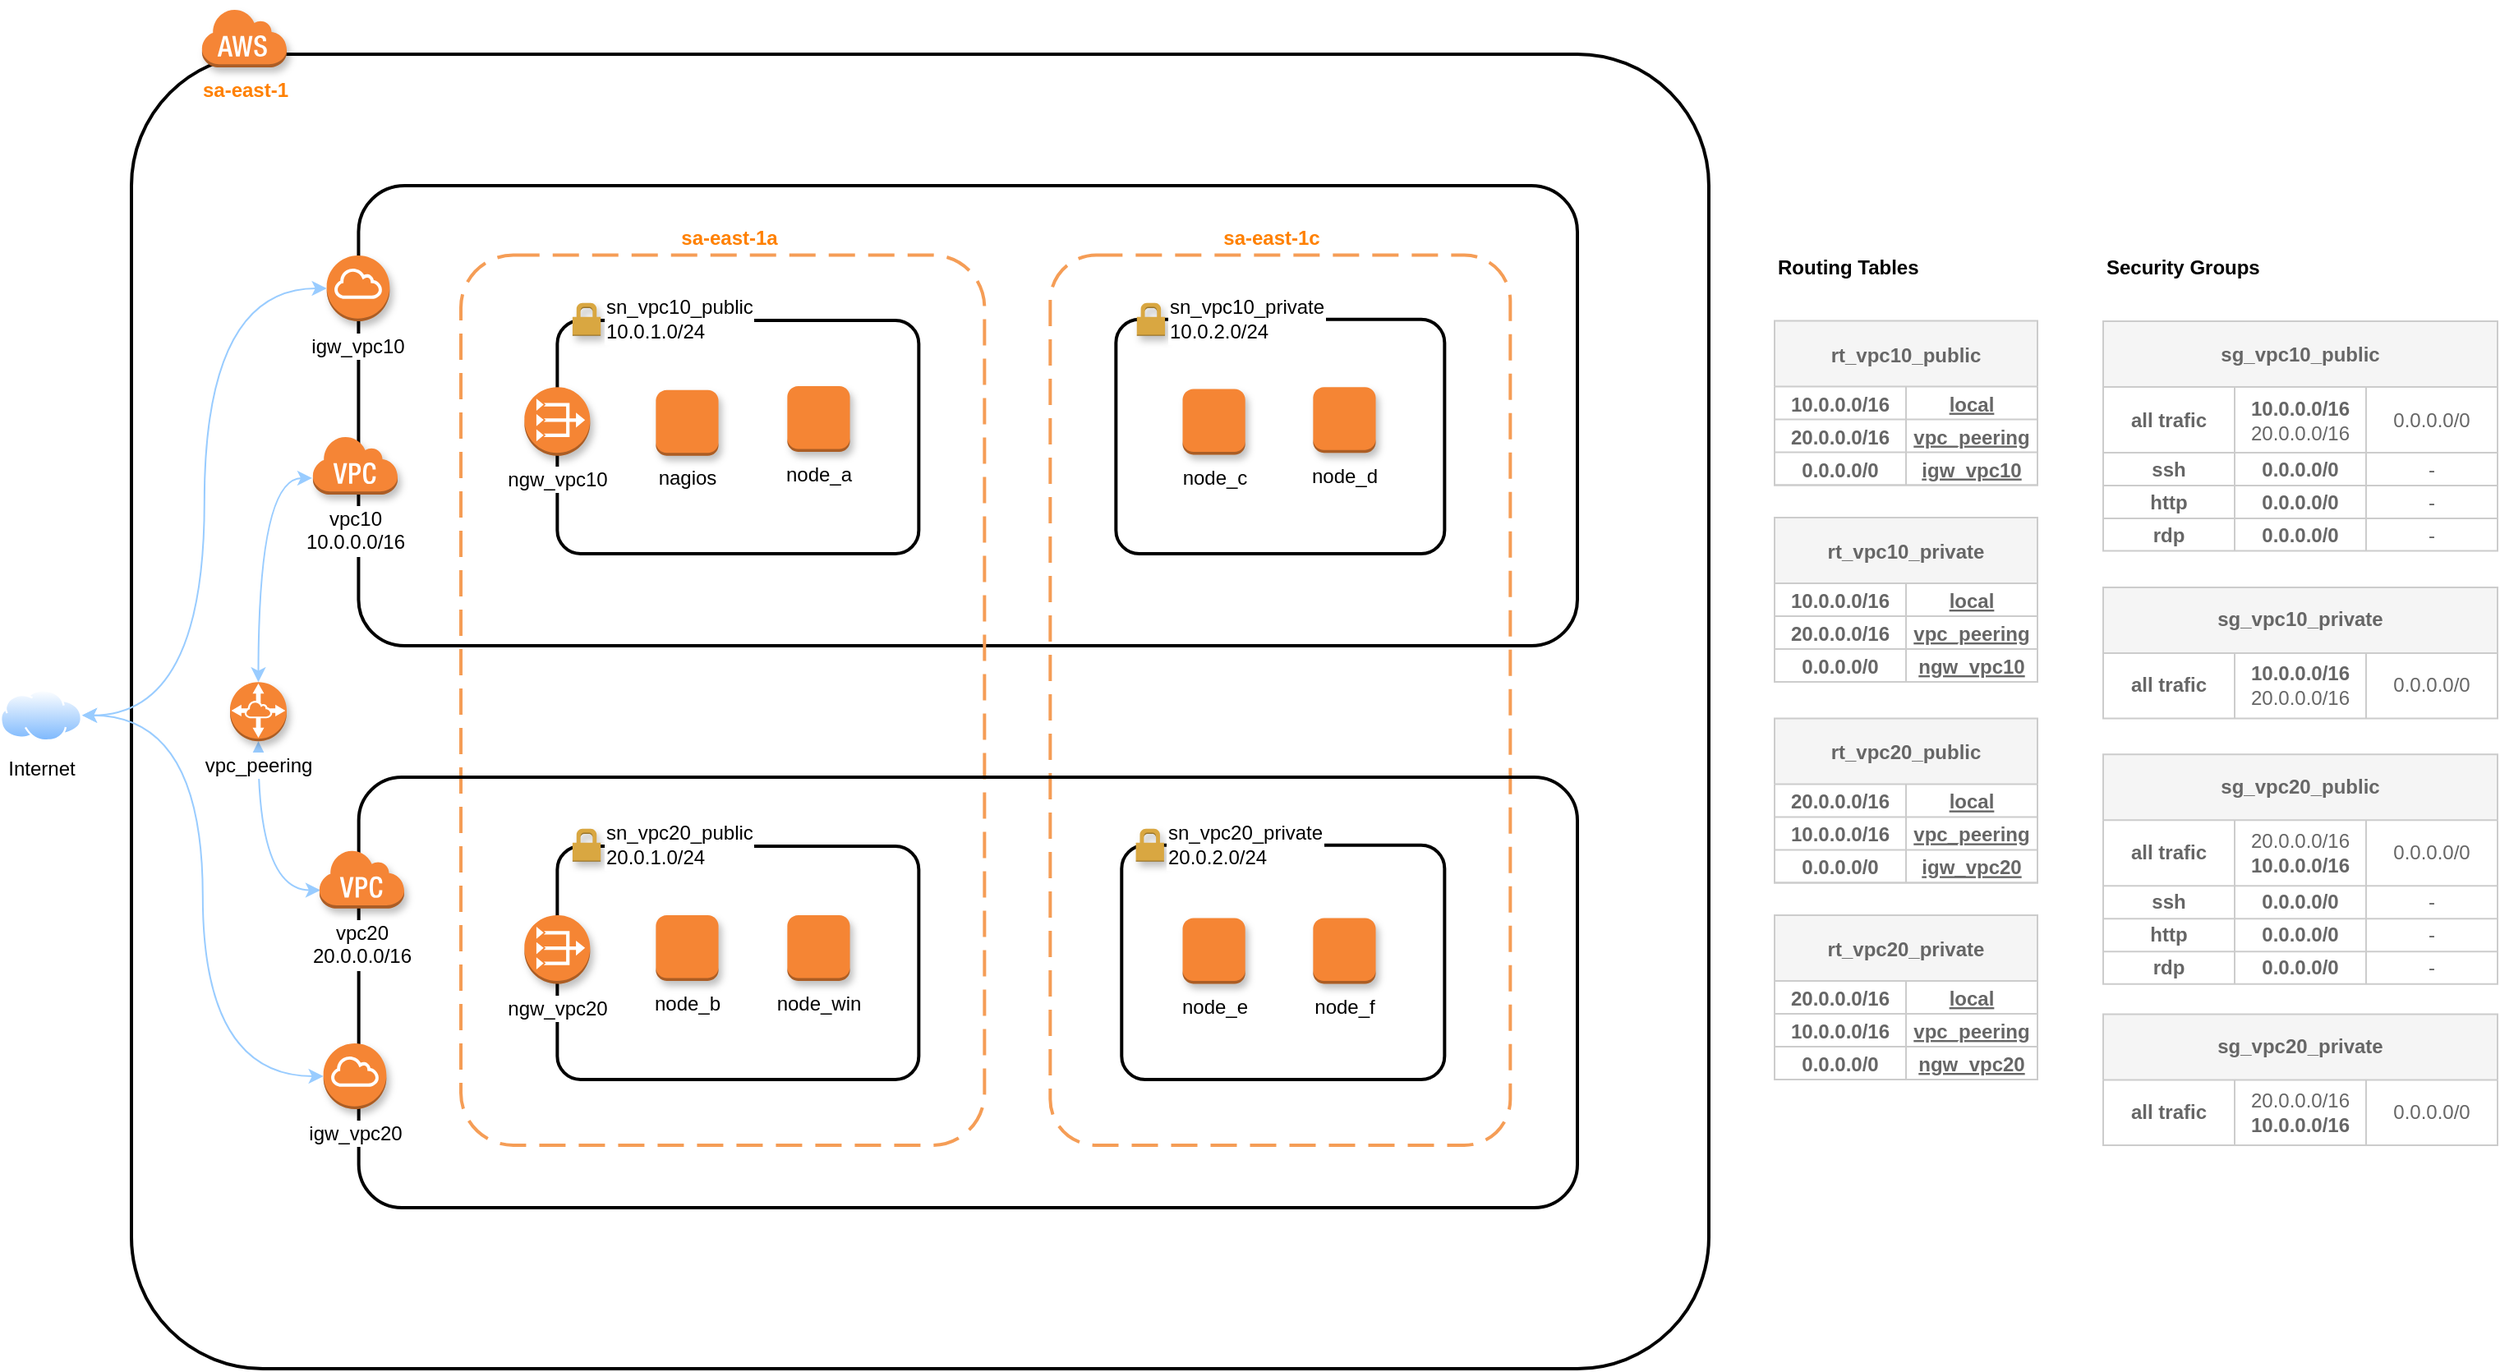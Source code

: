 <mxfile version="13.7.5" type="github"><diagram id="ek9SvoUbZJLgTX0v-QCz" name="Page-1"><mxGraphModel dx="2169" dy="914" grid="1" gridSize="10" guides="1" tooltips="1" connect="1" arrows="1" fold="1" page="1" pageScale="1" pageWidth="827" pageHeight="1169" math="0" shadow="0"><root><mxCell id="0"/><mxCell id="1" parent="0"/><mxCell id="N_aPm0FDeAfyOkNH4oF6-1" value="" style="rounded=1;arcSize=10;dashed=0;fillColor=none;gradientColor=none;strokeWidth=2;" parent="1" vertex="1"><mxGeometry x="-680" y="78" width="960" height="800" as="geometry"/></mxCell><mxCell id="N_aPm0FDeAfyOkNH4oF6-2" value="" style="rounded=1;arcSize=10;dashed=0;fillColor=none;gradientColor=none;strokeWidth=2;" parent="1" vertex="1"><mxGeometry x="-541.79" y="158" width="741.79" height="280" as="geometry"/></mxCell><mxCell id="N_aPm0FDeAfyOkNH4oF6-3" value="" style="rounded=1;arcSize=10;dashed=1;strokeColor=#F59D56;fillColor=none;gradientColor=none;dashPattern=8 4;strokeWidth=2;" parent="1" vertex="1"><mxGeometry x="-479.5" y="200.25" width="318.67" height="541.75" as="geometry"/></mxCell><mxCell id="N_aPm0FDeAfyOkNH4oF6-4" value="" style="rounded=1;arcSize=10;dashed=0;fillColor=none;gradientColor=none;strokeWidth=2;" parent="1" vertex="1"><mxGeometry x="-420.83" y="240" width="220" height="142" as="geometry"/></mxCell><mxCell id="N_aPm0FDeAfyOkNH4oF6-5" value="" style="rounded=1;arcSize=10;dashed=1;strokeColor=#F59D56;fillColor=none;gradientColor=none;dashPattern=8 4;strokeWidth=2;" parent="1" vertex="1"><mxGeometry x="-120.83" y="200.25" width="280" height="541.75" as="geometry"/></mxCell><mxCell id="N_aPm0FDeAfyOkNH4oF6-6" value="&lt;span&gt;vpc10&lt;/span&gt;&lt;span&gt;&lt;br&gt;10.0.0.0/16&lt;/span&gt;" style="dashed=0;html=1;shape=mxgraph.aws3.virtual_private_cloud;fillColor=#F58536;gradientColor=none;dashed=0;labelPosition=center;verticalLabelPosition=bottom;align=center;verticalAlign=top;labelBackgroundColor=#ffffff;labelBorderColor=#FFFFFF;shadow=1;" parent="1" vertex="1"><mxGeometry x="-570" y="310" width="52" height="36" as="geometry"/></mxCell><mxCell id="N_aPm0FDeAfyOkNH4oF6-7" value="&lt;font color=&quot;#ff8000&quot;&gt;&lt;b&gt;sa-east-1&lt;/b&gt;&lt;/font&gt;" style="dashed=0;html=1;shape=mxgraph.aws3.cloud;fillColor=#F58536;gradientColor=none;dashed=0;shadow=1;labelPosition=center;verticalLabelPosition=bottom;align=center;verticalAlign=top;" parent="1" vertex="1"><mxGeometry x="-637.5" y="50" width="52" height="36" as="geometry"/></mxCell><mxCell id="N_aPm0FDeAfyOkNH4oF6-8" value="&lt;span style=&quot;text-align: left&quot;&gt;sn_vpc10_public&lt;br&gt;10.0.1.0/24&lt;/span&gt;" style="dashed=0;html=1;shape=mxgraph.aws3.permissions;fillColor=#D9A741;gradientColor=none;dashed=0;shadow=1;labelPosition=right;verticalLabelPosition=middle;align=left;verticalAlign=middle;labelBackgroundColor=#ffffff;labelBorderColor=#FFFFFF;" parent="1" vertex="1"><mxGeometry x="-411.56" y="229.38" width="17.14" height="20" as="geometry"/></mxCell><mxCell id="N_aPm0FDeAfyOkNH4oF6-9" value="" style="rounded=1;arcSize=10;dashed=0;fillColor=none;gradientColor=none;strokeWidth=2;" parent="1" vertex="1"><mxGeometry x="-80.83" y="239.38" width="200" height="142.62" as="geometry"/></mxCell><mxCell id="N_aPm0FDeAfyOkNH4oF6-11" value="sa-east-1a" style="text;html=1;strokeColor=none;fillColor=none;align=center;verticalAlign=middle;whiteSpace=wrap;rounded=0;fontStyle=1;fontColor=#FF8000;" parent="1" vertex="1"><mxGeometry x="-470.83" y="180.25" width="310" height="20" as="geometry"/></mxCell><mxCell id="N_aPm0FDeAfyOkNH4oF6-12" value="sa-east-1c" style="text;html=1;strokeColor=none;fillColor=none;align=center;verticalAlign=middle;whiteSpace=wrap;rounded=0;fontStyle=1;fontColor=#FF8000;" parent="1" vertex="1"><mxGeometry x="-120.83" y="180.25" width="270" height="20" as="geometry"/></mxCell><mxCell id="N_aPm0FDeAfyOkNH4oF6-17" value="&lt;span&gt;igw_vpc10&lt;/span&gt;" style="outlineConnect=0;dashed=0;verticalLabelPosition=bottom;verticalAlign=top;align=center;html=1;shape=mxgraph.aws3.internet_gateway;fillColor=#F58534;gradientColor=none;fontColor=#000000;fontSize=12;labelBackgroundColor=#ffffff;whiteSpace=wrap;labelBorderColor=#FFFFFF;shadow=1;" parent="1" vertex="1"><mxGeometry x="-561.16" y="200.5" width="38.33" height="40" as="geometry"/></mxCell><mxCell id="N_aPm0FDeAfyOkNH4oF6-19" value="" style="rounded=1;arcSize=10;dashed=0;fillColor=none;gradientColor=none;strokeWidth=2;" parent="1" vertex="1"><mxGeometry x="-541.67" y="518" width="741.67" height="262" as="geometry"/></mxCell><mxCell id="N_aPm0FDeAfyOkNH4oF6-20" value="" style="rounded=1;arcSize=10;dashed=0;fillColor=none;gradientColor=none;strokeWidth=2;" parent="1" vertex="1"><mxGeometry x="-420.83" y="560" width="220" height="142" as="geometry"/></mxCell><mxCell id="N_aPm0FDeAfyOkNH4oF6-124" style="edgeStyle=orthogonalEdgeStyle;rounded=0;orthogonalLoop=1;jettySize=auto;html=1;exitX=0.019;exitY=0.692;exitDx=0;exitDy=0;exitPerimeter=0;entryX=0.5;entryY=1;entryDx=0;entryDy=0;entryPerimeter=0;fillColor=#0050ef;startArrow=classic;startFill=1;endArrow=classic;endFill=1;curved=1;strokeColor=#99CCFF;" parent="1" source="N_aPm0FDeAfyOkNH4oF6-21" target="N_aPm0FDeAfyOkNH4oF6-116" edge="1"><mxGeometry relative="1" as="geometry"><mxPoint x="-577.25" y="495.87" as="targetPoint"/></mxGeometry></mxCell><mxCell id="N_aPm0FDeAfyOkNH4oF6-21" value="&lt;span&gt;vpc20&lt;/span&gt;&lt;span&gt;&lt;br&gt;20.0.0.0/16&lt;/span&gt;" style="dashed=0;html=1;shape=mxgraph.aws3.virtual_private_cloud;fillColor=#F58536;gradientColor=none;dashed=0;labelPosition=center;verticalLabelPosition=bottom;align=center;verticalAlign=top;labelBackgroundColor=#ffffff;labelBorderColor=#FFFFFF;shadow=1;" parent="1" vertex="1"><mxGeometry x="-566" y="561.87" width="52" height="36" as="geometry"/></mxCell><mxCell id="N_aPm0FDeAfyOkNH4oF6-23" value="" style="rounded=1;arcSize=10;dashed=0;fillColor=none;gradientColor=none;strokeWidth=2;" parent="1" vertex="1"><mxGeometry x="-77.36" y="559.38" width="196.53" height="142.62" as="geometry"/></mxCell><mxCell id="N_aPm0FDeAfyOkNH4oF6-28" value="Internet" style="aspect=fixed;perimeter=ellipsePerimeter;html=1;align=center;shadow=0;dashed=0;spacingTop=3;image;image=img/lib/active_directory/internet_cloud.svg;fontSize=12;fontColor=#000000;" parent="1" vertex="1"><mxGeometry x="-760" y="464.63" width="50" height="31.5" as="geometry"/></mxCell><mxCell id="N_aPm0FDeAfyOkNH4oF6-35" value="nagios" style="outlineConnect=0;dashed=0;verticalLabelPosition=bottom;verticalAlign=top;align=center;html=1;shape=mxgraph.aws3.instance;fillColor=#F58534;shadow=1;sketch=0;" parent="1" vertex="1"><mxGeometry x="-360.83" y="282.37" width="38.1" height="40" as="geometry"/></mxCell><mxCell id="N_aPm0FDeAfyOkNH4oF6-38" value="node_c" style="outlineConnect=0;dashed=0;verticalLabelPosition=bottom;verticalAlign=top;align=center;html=1;shape=mxgraph.aws3.instance;fillColor=#F58534;shadow=1;sketch=0;" parent="1" vertex="1"><mxGeometry x="-40.25" y="281.76" width="38.1" height="40" as="geometry"/></mxCell><mxCell id="N_aPm0FDeAfyOkNH4oF6-44" value="node_e" style="outlineConnect=0;dashed=0;verticalLabelPosition=bottom;verticalAlign=top;align=center;html=1;shape=mxgraph.aws3.instance;fillColor=#F58534;shadow=1;sketch=0;" parent="1" vertex="1"><mxGeometry x="-40.25" y="603.74" width="38.1" height="40" as="geometry"/></mxCell><mxCell id="N_aPm0FDeAfyOkNH4oF6-47" value="node_a" style="outlineConnect=0;dashed=0;verticalLabelPosition=bottom;verticalAlign=top;align=center;html=1;shape=mxgraph.aws3.instance;fillColor=#F58534;shadow=1;sketch=0;" parent="1" vertex="1"><mxGeometry x="-280.83" y="280" width="38.1" height="40" as="geometry"/></mxCell><mxCell id="N_aPm0FDeAfyOkNH4oF6-50" value="node_d" style="outlineConnect=0;dashed=0;verticalLabelPosition=bottom;verticalAlign=top;align=center;html=1;shape=mxgraph.aws3.instance;fillColor=#F58534;shadow=1;sketch=0;" parent="1" vertex="1"><mxGeometry x="39.17" y="280.61" width="38.1" height="40" as="geometry"/></mxCell><mxCell id="N_aPm0FDeAfyOkNH4oF6-51" value="node_b" style="outlineConnect=0;dashed=0;verticalLabelPosition=bottom;verticalAlign=top;align=center;html=1;shape=mxgraph.aws3.instance;fillColor=#F58534;shadow=1;sketch=0;" parent="1" vertex="1"><mxGeometry x="-360.83" y="601.98" width="38.1" height="40" as="geometry"/></mxCell><mxCell id="N_aPm0FDeAfyOkNH4oF6-52" value="node_f" style="outlineConnect=0;dashed=0;verticalLabelPosition=bottom;verticalAlign=top;align=center;html=1;shape=mxgraph.aws3.instance;fillColor=#F58534;shadow=1;sketch=0;" parent="1" vertex="1"><mxGeometry x="39.17" y="603.74" width="38.1" height="40" as="geometry"/></mxCell><mxCell id="N_aPm0FDeAfyOkNH4oF6-116" value="vpc_peering" style="outlineConnect=0;dashed=0;verticalLabelPosition=bottom;verticalAlign=top;align=center;html=1;shape=mxgraph.aws3.vpc_peering;fillColor=#F58534;gradientColor=none;labelBackgroundColor=#ffffff;labelBorderColor=#FFFFFF;shadow=1;" parent="1" vertex="1"><mxGeometry x="-620" y="460.13" width="34.5" height="36" as="geometry"/></mxCell><mxCell id="N_aPm0FDeAfyOkNH4oF6-125" style="edgeStyle=orthogonalEdgeStyle;rounded=0;orthogonalLoop=1;jettySize=auto;html=1;exitX=0;exitY=0.722;exitDx=0;exitDy=0;exitPerimeter=0;entryX=0.5;entryY=0;entryDx=0;entryDy=0;entryPerimeter=0;fillColor=#0050ef;startArrow=classic;startFill=1;endArrow=classic;endFill=1;elbow=vertical;curved=1;strokeColor=#99CCFF;" parent="1" source="N_aPm0FDeAfyOkNH4oF6-6" target="N_aPm0FDeAfyOkNH4oF6-116" edge="1"><mxGeometry relative="1" as="geometry"><mxPoint x="-514.93" y="521.87" as="sourcePoint"/><mxPoint x="-577.25" y="459.87" as="targetPoint"/></mxGeometry></mxCell><mxCell id="N_aPm0FDeAfyOkNH4oF6-157" value="&lt;span style=&quot;text-align: left&quot;&gt;sn_vpc10_private&lt;br&gt;10.0.2.0/24&lt;/span&gt;" style="dashed=0;html=1;shape=mxgraph.aws3.permissions;fillColor=#D9A741;gradientColor=none;dashed=0;shadow=1;align=left;labelBackgroundColor=#ffffff;labelBorderColor=#FFFFFF;labelPosition=right;verticalLabelPosition=middle;verticalAlign=middle;" parent="1" vertex="1"><mxGeometry x="-68.12" y="229.38" width="17.14" height="20" as="geometry"/></mxCell><mxCell id="N_aPm0FDeAfyOkNH4oF6-159" value="&lt;span style=&quot;text-align: left&quot;&gt;sn_vpc20_public&lt;br&gt;20.0.1.0/24&lt;/span&gt;" style="dashed=0;html=1;shape=mxgraph.aws3.permissions;fillColor=#D9A741;gradientColor=none;dashed=0;shadow=1;labelPosition=right;verticalLabelPosition=middle;align=left;verticalAlign=middle;labelBackgroundColor=#ffffff;labelBorderColor=#FFFFFF;" parent="1" vertex="1"><mxGeometry x="-411.56" y="549.38" width="17.14" height="20" as="geometry"/></mxCell><mxCell id="N_aPm0FDeAfyOkNH4oF6-161" value="&lt;span style=&quot;text-align: left&quot;&gt;sn_vpc20_private&lt;/span&gt;&lt;br style=&quot;text-align: left&quot;&gt;&lt;span style=&quot;text-align: left&quot;&gt;20.0.2.0/24&lt;/span&gt;" style="dashed=0;html=1;shape=mxgraph.aws3.permissions;fillColor=#D9A741;gradientColor=none;dashed=0;shadow=1;labelPosition=right;verticalLabelPosition=middle;align=left;verticalAlign=middle;labelBackgroundColor=#ffffff;labelBorderColor=#FFFFFF;" parent="1" vertex="1"><mxGeometry x="-68.7" y="549.38" width="17.14" height="20" as="geometry"/></mxCell><mxCell id="N_aPm0FDeAfyOkNH4oF6-164" style="edgeStyle=orthogonalEdgeStyle;rounded=0;orthogonalLoop=1;jettySize=auto;html=1;exitX=1;exitY=0.5;exitDx=0;exitDy=0;entryX=0;entryY=0.5;entryDx=0;entryDy=0;entryPerimeter=0;fillColor=#0050ef;startArrow=classic;startFill=1;endArrow=classic;endFill=1;elbow=vertical;curved=1;strokeColor=#99CCFF;" parent="1" source="N_aPm0FDeAfyOkNH4oF6-28" target="N_aPm0FDeAfyOkNH4oF6-17" edge="1"><mxGeometry relative="1" as="geometry"><mxPoint x="-600" y="283.992" as="sourcePoint"/><mxPoint x="-632.75" y="470.13" as="targetPoint"/></mxGeometry></mxCell><mxCell id="N_aPm0FDeAfyOkNH4oF6-165" value="Routing Tables" style="text;html=1;strokeColor=none;fillColor=none;align=left;verticalAlign=middle;whiteSpace=wrap;rounded=1;fontStyle=1;shadow=1;sketch=0;glass=0;" parent="1" vertex="1"><mxGeometry x="320" y="198.25" width="174" height="20" as="geometry"/></mxCell><mxCell id="N_aPm0FDeAfyOkNH4oF6-197" value="Security Groups" style="text;html=1;strokeColor=none;fillColor=none;align=left;verticalAlign=middle;whiteSpace=wrap;rounded=1;fontStyle=1;shadow=1;sketch=0;glass=0;" parent="1" vertex="1"><mxGeometry x="520" y="198.25" width="174" height="20" as="geometry"/></mxCell><mxCell id="N_aPm0FDeAfyOkNH4oF6-269" value="&lt;span&gt;igw_vpc20&lt;/span&gt;" style="outlineConnect=0;dashed=0;verticalLabelPosition=bottom;verticalAlign=top;align=center;html=1;shape=mxgraph.aws3.internet_gateway;fillColor=#F58534;gradientColor=none;fontColor=#000000;fontSize=12;labelBackgroundColor=#ffffff;labelBorderColor=#FFFFFF;shadow=1;" parent="1" vertex="1"><mxGeometry x="-563.16" y="680" width="38.33" height="40" as="geometry"/></mxCell><mxCell id="N_aPm0FDeAfyOkNH4oF6-271" style="edgeStyle=orthogonalEdgeStyle;rounded=0;orthogonalLoop=1;jettySize=auto;html=1;exitX=1;exitY=0.5;exitDx=0;exitDy=0;entryX=0;entryY=0.5;entryDx=0;entryDy=0;entryPerimeter=0;fillColor=#0050ef;startArrow=classic;startFill=1;endArrow=classic;endFill=1;elbow=vertical;curved=1;strokeColor=#99CCFF;" parent="1" source="N_aPm0FDeAfyOkNH4oF6-28" target="N_aPm0FDeAfyOkNH4oF6-269" edge="1"><mxGeometry relative="1" as="geometry"><mxPoint x="-775" y="466.63" as="sourcePoint"/><mxPoint x="-530.495" y="148.24" as="targetPoint"/></mxGeometry></mxCell><mxCell id="N_aPm0FDeAfyOkNH4oF6-289" value="ngw_vpc10" style="outlineConnect=0;dashed=0;verticalLabelPosition=bottom;verticalAlign=top;align=center;html=1;shape=mxgraph.aws3.vpc_nat_gateway;fillColor=#F58534;gradientColor=none;strokeColor=#CCCCCC;labelBackgroundColor=#ffffff;labelBorderColor=#FFFFFF;shadow=1;" parent="1" vertex="1"><mxGeometry x="-440.85" y="280.61" width="40.02" height="41.76" as="geometry"/></mxCell><mxCell id="N_aPm0FDeAfyOkNH4oF6-293" value="ngw_vpc20" style="outlineConnect=0;dashed=0;verticalLabelPosition=bottom;verticalAlign=top;align=center;html=1;shape=mxgraph.aws3.vpc_nat_gateway;fillColor=#F58534;gradientColor=none;strokeColor=#CCCCCC;labelBackgroundColor=#ffffff;labelBorderColor=#FFFFFF;shadow=1;" parent="1" vertex="1"><mxGeometry x="-440.85" y="601.98" width="40.02" height="41.76" as="geometry"/></mxCell><mxCell id="N_aPm0FDeAfyOkNH4oF6-74" value="rt_vpc10_public" style="shape=table;startSize=40;container=1;collapsible=1;childLayout=tableLayout;fixedRows=1;rowLines=0;fontStyle=1;align=center;resizeLast=1;fillColor=#f5f5f5;strokeColor=#CCCCCC;spacingLeft=0;fontColor=#666666;" parent="1" vertex="1"><mxGeometry x="320" y="240.25" width="160" height="100" as="geometry"><mxRectangle x="1010" y="180" width="60" height="30" as="alternateBounds"/></mxGeometry></mxCell><mxCell id="N_aPm0FDeAfyOkNH4oF6-78" value="" style="shape=partialRectangle;collapsible=0;dropTarget=0;pointerEvents=0;fillColor=none;top=0;left=0;bottom=1;right=0;points=[[0,0.5],[1,0.5]];portConstraint=eastwest;strokeColor=#CCCCCC;align=center;spacingLeft=0;fontColor=#666666;" parent="N_aPm0FDeAfyOkNH4oF6-74" vertex="1"><mxGeometry y="40" width="160" height="20" as="geometry"/></mxCell><mxCell id="N_aPm0FDeAfyOkNH4oF6-79" value="10.0.0.0/16" style="shape=partialRectangle;connectable=0;fillColor=none;top=0;left=0;bottom=0;right=0;fontStyle=1;overflow=hidden;strokeColor=#CCCCCC;align=center;spacingLeft=0;fontColor=#666666;" parent="N_aPm0FDeAfyOkNH4oF6-78" vertex="1"><mxGeometry width="80" height="20" as="geometry"/></mxCell><mxCell id="N_aPm0FDeAfyOkNH4oF6-80" value="local" style="shape=partialRectangle;connectable=0;fillColor=none;top=0;left=0;bottom=0;right=0;align=center;spacingLeft=0;fontStyle=5;overflow=hidden;strokeColor=#CCCCCC;fontColor=#666666;" parent="N_aPm0FDeAfyOkNH4oF6-78" vertex="1"><mxGeometry x="80" width="80" height="20" as="geometry"/></mxCell><mxCell id="N_aPm0FDeAfyOkNH4oF6-132" value="" style="shape=partialRectangle;collapsible=0;dropTarget=0;pointerEvents=0;fillColor=none;top=0;left=0;bottom=1;right=0;points=[[0,0.5],[1,0.5]];portConstraint=eastwest;strokeColor=#CCCCCC;align=center;spacingLeft=0;fontColor=#666666;" parent="N_aPm0FDeAfyOkNH4oF6-74" vertex="1"><mxGeometry y="60" width="160" height="20" as="geometry"/></mxCell><mxCell id="N_aPm0FDeAfyOkNH4oF6-133" value="20.0.0.0/16" style="shape=partialRectangle;connectable=0;fillColor=none;top=0;left=0;bottom=0;right=0;fontStyle=1;overflow=hidden;strokeColor=#CCCCCC;align=center;spacingLeft=0;fontColor=#666666;" parent="N_aPm0FDeAfyOkNH4oF6-132" vertex="1"><mxGeometry width="80" height="20" as="geometry"/></mxCell><mxCell id="N_aPm0FDeAfyOkNH4oF6-134" value="vpc_peering" style="shape=partialRectangle;connectable=0;fillColor=none;top=0;left=0;bottom=0;right=0;align=center;spacingLeft=0;fontStyle=5;overflow=hidden;strokeColor=#CCCCCC;fontColor=#666666;" parent="N_aPm0FDeAfyOkNH4oF6-132" vertex="1"><mxGeometry x="80" width="80" height="20" as="geometry"/></mxCell><mxCell id="N_aPm0FDeAfyOkNH4oF6-145" value="" style="shape=partialRectangle;collapsible=0;dropTarget=0;pointerEvents=0;fillColor=none;top=0;left=0;bottom=1;right=0;points=[[0,0.5],[1,0.5]];portConstraint=eastwest;strokeColor=#CCCCCC;align=center;spacingLeft=0;fontColor=#666666;" parent="N_aPm0FDeAfyOkNH4oF6-74" vertex="1"><mxGeometry y="80" width="160" height="20" as="geometry"/></mxCell><mxCell id="N_aPm0FDeAfyOkNH4oF6-146" value="0.0.0.0/0" style="shape=partialRectangle;connectable=0;fillColor=none;top=0;left=0;bottom=0;right=0;fontStyle=1;overflow=hidden;strokeColor=#CCCCCC;align=center;spacingLeft=0;fontColor=#666666;" parent="N_aPm0FDeAfyOkNH4oF6-145" vertex="1"><mxGeometry width="80" height="20" as="geometry"/></mxCell><mxCell id="N_aPm0FDeAfyOkNH4oF6-147" value="igw_vpc10" style="shape=partialRectangle;connectable=0;fillColor=none;top=0;left=0;bottom=0;right=0;align=center;spacingLeft=0;fontStyle=5;overflow=hidden;strokeColor=#CCCCCC;fontColor=#666666;" parent="N_aPm0FDeAfyOkNH4oF6-145" vertex="1"><mxGeometry x="80" width="80" height="20" as="geometry"/></mxCell><mxCell id="N_aPm0FDeAfyOkNH4oF6-228" value="sg_vpc10_public" style="shape=table;html=1;whiteSpace=wrap;startSize=40;container=1;collapsible=0;childLayout=tableLayout;strokeColor=#CCCCCC;fillColor=#f5f5f5;align=center;fontStyle=1;spacingLeft=0;fontColor=#666666;" parent="1" vertex="1"><mxGeometry x="520" y="240.5" width="240" height="139.75" as="geometry"/></mxCell><mxCell id="N_aPm0FDeAfyOkNH4oF6-229" value="" style="shape=partialRectangle;html=1;whiteSpace=wrap;collapsible=0;dropTarget=0;pointerEvents=0;fillColor=none;top=0;left=0;bottom=0;right=0;points=[[0,0.5],[1,0.5]];portConstraint=eastwest;spacingLeft=0;align=center;fontColor=#666666;" parent="N_aPm0FDeAfyOkNH4oF6-228" vertex="1"><mxGeometry y="40" width="240" height="40" as="geometry"/></mxCell><mxCell id="N_aPm0FDeAfyOkNH4oF6-230" value="&lt;span style=&quot;font-weight: 700;&quot;&gt;all trafic&lt;/span&gt;" style="shape=partialRectangle;html=1;whiteSpace=wrap;connectable=0;fillColor=none;top=0;left=0;bottom=0;right=0;overflow=hidden;spacingLeft=0;align=center;fontColor=#666666;" parent="N_aPm0FDeAfyOkNH4oF6-229" vertex="1"><mxGeometry width="80" height="40" as="geometry"/></mxCell><mxCell id="N_aPm0FDeAfyOkNH4oF6-231" value="&lt;span style=&quot;font-weight: 700;&quot;&gt;10.0.0.0/16&lt;br&gt;&lt;/span&gt;20.0.0.0/16&lt;span style=&quot;font-weight: 700;&quot;&gt;&lt;br&gt;&lt;/span&gt;" style="shape=partialRectangle;html=1;whiteSpace=wrap;connectable=0;fillColor=none;top=0;left=0;bottom=0;right=0;overflow=hidden;spacingLeft=0;align=center;fontColor=#666666;" parent="N_aPm0FDeAfyOkNH4oF6-229" vertex="1"><mxGeometry x="80" width="80" height="40" as="geometry"/></mxCell><mxCell id="N_aPm0FDeAfyOkNH4oF6-232" value="0.0.0.0/0" style="shape=partialRectangle;html=1;whiteSpace=wrap;connectable=0;fillColor=none;top=0;left=0;bottom=0;right=0;overflow=hidden;spacingLeft=0;align=center;fontColor=#666666;" parent="N_aPm0FDeAfyOkNH4oF6-229" vertex="1"><mxGeometry x="160" width="80" height="40" as="geometry"/></mxCell><mxCell id="N_aPm0FDeAfyOkNH4oF6-237" value="" style="shape=partialRectangle;html=1;whiteSpace=wrap;collapsible=0;dropTarget=0;pointerEvents=0;fillColor=none;top=0;left=0;bottom=0;right=0;points=[[0,0.5],[1,0.5]];portConstraint=eastwest;spacingLeft=0;align=center;fontColor=#666666;" parent="N_aPm0FDeAfyOkNH4oF6-228" vertex="1"><mxGeometry y="80" width="240" height="20" as="geometry"/></mxCell><mxCell id="N_aPm0FDeAfyOkNH4oF6-238" value="&lt;span style=&quot;font-weight: 700;&quot;&gt;ssh&lt;/span&gt;" style="shape=partialRectangle;html=1;whiteSpace=wrap;connectable=0;fillColor=none;top=0;left=0;bottom=0;right=0;overflow=hidden;spacingLeft=0;align=center;fontColor=#666666;" parent="N_aPm0FDeAfyOkNH4oF6-237" vertex="1"><mxGeometry width="80" height="20" as="geometry"/></mxCell><mxCell id="N_aPm0FDeAfyOkNH4oF6-239" value="&lt;span style=&quot;font-weight: 700;&quot;&gt;0.0.0.0/0&lt;/span&gt;" style="shape=partialRectangle;html=1;whiteSpace=wrap;connectable=0;fillColor=none;top=0;left=0;bottom=0;right=0;overflow=hidden;spacingLeft=0;align=center;fontColor=#666666;" parent="N_aPm0FDeAfyOkNH4oF6-237" vertex="1"><mxGeometry x="80" width="80" height="20" as="geometry"/></mxCell><mxCell id="N_aPm0FDeAfyOkNH4oF6-240" value="-" style="shape=partialRectangle;html=1;whiteSpace=wrap;connectable=0;fillColor=none;top=0;left=0;bottom=0;right=0;overflow=hidden;spacingLeft=0;align=center;fontColor=#666666;" parent="N_aPm0FDeAfyOkNH4oF6-237" vertex="1"><mxGeometry x="160" width="80" height="20" as="geometry"/></mxCell><mxCell id="N_aPm0FDeAfyOkNH4oF6-263" value="" style="shape=partialRectangle;html=1;whiteSpace=wrap;collapsible=0;dropTarget=0;pointerEvents=0;fillColor=none;top=0;left=0;bottom=0;right=0;points=[[0,0.5],[1,0.5]];portConstraint=eastwest;spacingLeft=0;align=center;fontColor=#666666;" parent="N_aPm0FDeAfyOkNH4oF6-228" vertex="1"><mxGeometry y="100" width="240" height="20" as="geometry"/></mxCell><mxCell id="N_aPm0FDeAfyOkNH4oF6-264" value="&lt;span style=&quot;font-weight: 700;&quot;&gt;http&lt;/span&gt;" style="shape=partialRectangle;html=1;whiteSpace=wrap;connectable=0;fillColor=none;top=0;left=0;bottom=0;right=0;overflow=hidden;spacingLeft=0;align=center;fontColor=#666666;" parent="N_aPm0FDeAfyOkNH4oF6-263" vertex="1"><mxGeometry width="80" height="20" as="geometry"/></mxCell><mxCell id="N_aPm0FDeAfyOkNH4oF6-265" value="&lt;span style=&quot;font-weight: 700;&quot;&gt;0.0.0.0/0&lt;/span&gt;" style="shape=partialRectangle;html=1;whiteSpace=wrap;connectable=0;fillColor=none;top=0;left=0;bottom=0;right=0;overflow=hidden;spacingLeft=0;align=center;fontColor=#666666;" parent="N_aPm0FDeAfyOkNH4oF6-263" vertex="1"><mxGeometry x="80" width="80" height="20" as="geometry"/></mxCell><mxCell id="N_aPm0FDeAfyOkNH4oF6-266" value="-" style="shape=partialRectangle;html=1;whiteSpace=wrap;connectable=0;fillColor=none;top=0;left=0;bottom=0;right=0;overflow=hidden;spacingLeft=0;align=center;fontColor=#666666;" parent="N_aPm0FDeAfyOkNH4oF6-263" vertex="1"><mxGeometry x="160" width="80" height="20" as="geometry"/></mxCell><mxCell id="N_aPm0FDeAfyOkNH4oF6-319" value="" style="shape=partialRectangle;html=1;whiteSpace=wrap;collapsible=0;dropTarget=0;pointerEvents=0;fillColor=none;top=0;left=0;bottom=0;right=0;points=[[0,0.5],[1,0.5]];portConstraint=eastwest;spacingLeft=0;align=center;fontColor=#666666;" parent="N_aPm0FDeAfyOkNH4oF6-228" vertex="1"><mxGeometry y="120" width="240" height="20" as="geometry"/></mxCell><mxCell id="N_aPm0FDeAfyOkNH4oF6-320" value="&lt;span style=&quot;font-weight: 700;&quot;&gt;rdp&lt;/span&gt;" style="shape=partialRectangle;html=1;whiteSpace=wrap;connectable=0;fillColor=none;top=0;left=0;bottom=0;right=0;overflow=hidden;spacingLeft=0;align=center;fontColor=#666666;" parent="N_aPm0FDeAfyOkNH4oF6-319" vertex="1"><mxGeometry width="80" height="20" as="geometry"/></mxCell><mxCell id="N_aPm0FDeAfyOkNH4oF6-321" value="&lt;span style=&quot;font-weight: 700;&quot;&gt;0.0.0.0/0&lt;/span&gt;" style="shape=partialRectangle;html=1;whiteSpace=wrap;connectable=0;fillColor=none;top=0;left=0;bottom=0;right=0;overflow=hidden;spacingLeft=0;align=center;fontColor=#666666;" parent="N_aPm0FDeAfyOkNH4oF6-319" vertex="1"><mxGeometry x="80" width="80" height="20" as="geometry"/></mxCell><mxCell id="N_aPm0FDeAfyOkNH4oF6-322" value="-" style="shape=partialRectangle;html=1;whiteSpace=wrap;connectable=0;fillColor=none;top=0;left=0;bottom=0;right=0;overflow=hidden;spacingLeft=0;align=center;fontColor=#666666;" parent="N_aPm0FDeAfyOkNH4oF6-319" vertex="1"><mxGeometry x="160" width="80" height="20" as="geometry"/></mxCell><mxCell id="N_aPm0FDeAfyOkNH4oF6-99" value="rt_vpc10_private" style="shape=table;startSize=40;container=1;collapsible=1;childLayout=tableLayout;fixedRows=1;rowLines=0;fontStyle=1;align=center;resizeLast=1;fillColor=#f5f5f5;strokeColor=#CCCCCC;spacingLeft=0;fontColor=#666666;" parent="1" vertex="1"><mxGeometry x="320" y="360" width="160" height="100" as="geometry"><mxRectangle x="1010" y="180" width="60" height="30" as="alternateBounds"/></mxGeometry></mxCell><mxCell id="N_aPm0FDeAfyOkNH4oF6-100" value="" style="shape=partialRectangle;collapsible=0;dropTarget=0;pointerEvents=0;fillColor=none;top=0;left=0;bottom=1;right=0;points=[[0,0.5],[1,0.5]];portConstraint=eastwest;strokeColor=#CCCCCC;align=center;spacingLeft=0;fontColor=#666666;" parent="N_aPm0FDeAfyOkNH4oF6-99" vertex="1"><mxGeometry y="40" width="160" height="20" as="geometry"/></mxCell><mxCell id="N_aPm0FDeAfyOkNH4oF6-101" value="10.0.0.0/16" style="shape=partialRectangle;connectable=0;fillColor=none;top=0;left=0;bottom=0;right=0;fontStyle=1;overflow=hidden;strokeColor=#CCCCCC;align=center;spacingLeft=0;fontColor=#666666;" parent="N_aPm0FDeAfyOkNH4oF6-100" vertex="1"><mxGeometry width="80" height="20" as="geometry"/></mxCell><mxCell id="N_aPm0FDeAfyOkNH4oF6-102" value="local" style="shape=partialRectangle;connectable=0;fillColor=none;top=0;left=0;bottom=0;right=0;align=center;spacingLeft=0;fontStyle=5;overflow=hidden;strokeColor=#CCCCCC;fontColor=#666666;" parent="N_aPm0FDeAfyOkNH4oF6-100" vertex="1"><mxGeometry x="80" width="80" height="20" as="geometry"/></mxCell><mxCell id="N_aPm0FDeAfyOkNH4oF6-135" value="" style="shape=partialRectangle;collapsible=0;dropTarget=0;pointerEvents=0;fillColor=none;top=0;left=0;bottom=1;right=0;points=[[0,0.5],[1,0.5]];portConstraint=eastwest;strokeColor=#CCCCCC;align=center;spacingLeft=0;fontColor=#666666;" parent="N_aPm0FDeAfyOkNH4oF6-99" vertex="1"><mxGeometry y="60" width="160" height="20" as="geometry"/></mxCell><mxCell id="N_aPm0FDeAfyOkNH4oF6-136" value="20.0.0.0/16" style="shape=partialRectangle;connectable=0;fillColor=none;top=0;left=0;bottom=0;right=0;fontStyle=1;overflow=hidden;strokeColor=#CCCCCC;align=center;spacingLeft=0;fontColor=#666666;" parent="N_aPm0FDeAfyOkNH4oF6-135" vertex="1"><mxGeometry width="80" height="20" as="geometry"/></mxCell><mxCell id="N_aPm0FDeAfyOkNH4oF6-137" value="vpc_peering" style="shape=partialRectangle;connectable=0;fillColor=none;top=0;left=0;bottom=0;right=0;align=center;spacingLeft=0;fontStyle=5;overflow=hidden;strokeColor=#CCCCCC;fontColor=#666666;" parent="N_aPm0FDeAfyOkNH4oF6-135" vertex="1"><mxGeometry x="80" width="80" height="20" as="geometry"/></mxCell><mxCell id="N_aPm0FDeAfyOkNH4oF6-294" value="" style="shape=partialRectangle;collapsible=0;dropTarget=0;pointerEvents=0;fillColor=none;top=0;left=0;bottom=1;right=0;points=[[0,0.5],[1,0.5]];portConstraint=eastwest;strokeColor=#CCCCCC;align=center;spacingLeft=0;fontColor=#666666;" parent="N_aPm0FDeAfyOkNH4oF6-99" vertex="1"><mxGeometry y="80" width="160" height="20" as="geometry"/></mxCell><mxCell id="N_aPm0FDeAfyOkNH4oF6-295" value="0.0.0.0/0" style="shape=partialRectangle;connectable=0;fillColor=none;top=0;left=0;bottom=0;right=0;fontStyle=1;overflow=hidden;strokeColor=#CCCCCC;align=center;spacingLeft=0;fontColor=#666666;" parent="N_aPm0FDeAfyOkNH4oF6-294" vertex="1"><mxGeometry width="80" height="20" as="geometry"/></mxCell><mxCell id="N_aPm0FDeAfyOkNH4oF6-296" value="ngw_vpc10" style="shape=partialRectangle;connectable=0;fillColor=none;top=0;left=0;bottom=0;right=0;align=center;spacingLeft=0;fontStyle=5;overflow=hidden;strokeColor=#CCCCCC;fontColor=#666666;" parent="N_aPm0FDeAfyOkNH4oF6-294" vertex="1"><mxGeometry x="80" width="80" height="20" as="geometry"/></mxCell><mxCell id="N_aPm0FDeAfyOkNH4oF6-106" value="rt_vpc20_public" style="shape=table;startSize=40;container=1;collapsible=1;childLayout=tableLayout;fixedRows=1;rowLines=0;fontStyle=1;align=center;resizeLast=1;fillColor=#f5f5f5;strokeColor=#CCCCCC;spacingLeft=0;fontColor=#666666;" parent="1" vertex="1"><mxGeometry x="320" y="482.23" width="160" height="100" as="geometry"><mxRectangle x="1010" y="180" width="60" height="30" as="alternateBounds"/></mxGeometry></mxCell><mxCell id="N_aPm0FDeAfyOkNH4oF6-107" value="" style="shape=partialRectangle;collapsible=0;dropTarget=0;pointerEvents=0;fillColor=none;top=0;left=0;bottom=1;right=0;points=[[0,0.5],[1,0.5]];portConstraint=eastwest;strokeColor=#CCCCCC;align=center;spacingLeft=0;fontColor=#666666;" parent="N_aPm0FDeAfyOkNH4oF6-106" vertex="1"><mxGeometry y="40" width="160" height="20" as="geometry"/></mxCell><mxCell id="N_aPm0FDeAfyOkNH4oF6-108" value="20.0.0.0/16" style="shape=partialRectangle;connectable=0;fillColor=none;top=0;left=0;bottom=0;right=0;fontStyle=1;overflow=hidden;strokeColor=#CCCCCC;align=center;spacingLeft=0;fontColor=#666666;" parent="N_aPm0FDeAfyOkNH4oF6-107" vertex="1"><mxGeometry width="80" height="20" as="geometry"/></mxCell><mxCell id="N_aPm0FDeAfyOkNH4oF6-109" value="local" style="shape=partialRectangle;connectable=0;fillColor=none;top=0;left=0;bottom=0;right=0;align=center;spacingLeft=0;fontStyle=5;overflow=hidden;strokeColor=#CCCCCC;fontColor=#666666;" parent="N_aPm0FDeAfyOkNH4oF6-107" vertex="1"><mxGeometry x="80" width="80" height="20" as="geometry"/></mxCell><mxCell id="N_aPm0FDeAfyOkNH4oF6-139" value="" style="shape=partialRectangle;collapsible=0;dropTarget=0;pointerEvents=0;fillColor=none;top=0;left=0;bottom=1;right=0;points=[[0,0.5],[1,0.5]];portConstraint=eastwest;strokeColor=#CCCCCC;align=center;spacingLeft=0;fontColor=#666666;" parent="N_aPm0FDeAfyOkNH4oF6-106" vertex="1"><mxGeometry y="60" width="160" height="20" as="geometry"/></mxCell><mxCell id="N_aPm0FDeAfyOkNH4oF6-140" value="10.0.0.0/16" style="shape=partialRectangle;connectable=0;fillColor=none;top=0;left=0;bottom=0;right=0;fontStyle=1;overflow=hidden;strokeColor=#CCCCCC;align=center;spacingLeft=0;fontColor=#666666;" parent="N_aPm0FDeAfyOkNH4oF6-139" vertex="1"><mxGeometry width="80" height="20" as="geometry"/></mxCell><mxCell id="N_aPm0FDeAfyOkNH4oF6-141" value="vpc_peering" style="shape=partialRectangle;connectable=0;fillColor=none;top=0;left=0;bottom=0;right=0;align=center;spacingLeft=0;fontStyle=5;overflow=hidden;strokeColor=#CCCCCC;fontColor=#666666;" parent="N_aPm0FDeAfyOkNH4oF6-139" vertex="1"><mxGeometry x="80" width="80" height="20" as="geometry"/></mxCell><mxCell id="N_aPm0FDeAfyOkNH4oF6-286" value="" style="shape=partialRectangle;collapsible=0;dropTarget=0;pointerEvents=0;fillColor=none;top=0;left=0;bottom=1;right=0;points=[[0,0.5],[1,0.5]];portConstraint=eastwest;strokeColor=#CCCCCC;align=center;spacingLeft=0;fontColor=#666666;" parent="N_aPm0FDeAfyOkNH4oF6-106" vertex="1"><mxGeometry y="80" width="160" height="20" as="geometry"/></mxCell><mxCell id="N_aPm0FDeAfyOkNH4oF6-287" value="0.0.0.0/0" style="shape=partialRectangle;connectable=0;fillColor=none;top=0;left=0;bottom=0;right=0;fontStyle=1;overflow=hidden;strokeColor=#CCCCCC;align=center;spacingLeft=0;fontColor=#666666;" parent="N_aPm0FDeAfyOkNH4oF6-286" vertex="1"><mxGeometry width="80" height="20" as="geometry"/></mxCell><mxCell id="N_aPm0FDeAfyOkNH4oF6-288" value="igw_vpc20" style="shape=partialRectangle;connectable=0;fillColor=none;top=0;left=0;bottom=0;right=0;align=center;spacingLeft=0;fontStyle=5;overflow=hidden;strokeColor=#CCCCCC;fontColor=#666666;" parent="N_aPm0FDeAfyOkNH4oF6-286" vertex="1"><mxGeometry x="80" width="80" height="20" as="geometry"/></mxCell><mxCell id="N_aPm0FDeAfyOkNH4oF6-110" value="rt_vpc20_private" style="shape=table;startSize=40;container=1;collapsible=1;childLayout=tableLayout;fixedRows=1;rowLines=0;fontStyle=1;align=center;resizeLast=1;fillColor=#f5f5f5;strokeColor=#CCCCCC;spacingLeft=0;fontColor=#666666;" parent="1" vertex="1"><mxGeometry x="320" y="602" width="160" height="100" as="geometry"><mxRectangle x="1010" y="180" width="60" height="30" as="alternateBounds"/></mxGeometry></mxCell><mxCell id="N_aPm0FDeAfyOkNH4oF6-111" value="" style="shape=partialRectangle;collapsible=0;dropTarget=0;pointerEvents=0;fillColor=none;top=0;left=0;bottom=1;right=0;points=[[0,0.5],[1,0.5]];portConstraint=eastwest;strokeColor=#CCCCCC;align=center;spacingLeft=0;fontColor=#666666;" parent="N_aPm0FDeAfyOkNH4oF6-110" vertex="1"><mxGeometry y="40" width="160" height="20" as="geometry"/></mxCell><mxCell id="N_aPm0FDeAfyOkNH4oF6-112" value="20.0.0.0/16" style="shape=partialRectangle;connectable=0;fillColor=none;top=0;left=0;bottom=0;right=0;fontStyle=1;overflow=hidden;strokeColor=#CCCCCC;align=center;spacingLeft=0;fontColor=#666666;" parent="N_aPm0FDeAfyOkNH4oF6-111" vertex="1"><mxGeometry width="80" height="20" as="geometry"/></mxCell><mxCell id="N_aPm0FDeAfyOkNH4oF6-113" value="local" style="shape=partialRectangle;connectable=0;fillColor=none;top=0;left=0;bottom=0;right=0;align=center;spacingLeft=0;fontStyle=5;overflow=hidden;strokeColor=#CCCCCC;fontColor=#666666;" parent="N_aPm0FDeAfyOkNH4oF6-111" vertex="1"><mxGeometry x="80" width="80" height="20" as="geometry"/></mxCell><mxCell id="N_aPm0FDeAfyOkNH4oF6-142" value="" style="shape=partialRectangle;collapsible=0;dropTarget=0;pointerEvents=0;fillColor=none;top=0;left=0;bottom=1;right=0;points=[[0,0.5],[1,0.5]];portConstraint=eastwest;strokeColor=#CCCCCC;align=center;spacingLeft=0;fontColor=#666666;" parent="N_aPm0FDeAfyOkNH4oF6-110" vertex="1"><mxGeometry y="60" width="160" height="20" as="geometry"/></mxCell><mxCell id="N_aPm0FDeAfyOkNH4oF6-143" value="10.0.0.0/16" style="shape=partialRectangle;connectable=0;fillColor=none;top=0;left=0;bottom=0;right=0;fontStyle=1;overflow=hidden;strokeColor=#CCCCCC;align=center;spacingLeft=0;fontColor=#666666;" parent="N_aPm0FDeAfyOkNH4oF6-142" vertex="1"><mxGeometry width="80" height="20" as="geometry"/></mxCell><mxCell id="N_aPm0FDeAfyOkNH4oF6-144" value="vpc_peering" style="shape=partialRectangle;connectable=0;fillColor=none;top=0;left=0;bottom=0;right=0;align=center;spacingLeft=0;fontStyle=5;overflow=hidden;strokeColor=#CCCCCC;fontColor=#666666;" parent="N_aPm0FDeAfyOkNH4oF6-142" vertex="1"><mxGeometry x="80" width="80" height="20" as="geometry"/></mxCell><mxCell id="N_aPm0FDeAfyOkNH4oF6-297" value="" style="shape=partialRectangle;collapsible=0;dropTarget=0;pointerEvents=0;fillColor=none;top=0;left=0;bottom=1;right=0;points=[[0,0.5],[1,0.5]];portConstraint=eastwest;strokeColor=#CCCCCC;align=center;spacingLeft=0;fontColor=#666666;" parent="N_aPm0FDeAfyOkNH4oF6-110" vertex="1"><mxGeometry y="80" width="160" height="20" as="geometry"/></mxCell><mxCell id="N_aPm0FDeAfyOkNH4oF6-298" value="0.0.0.0/0" style="shape=partialRectangle;connectable=0;fillColor=none;top=0;left=0;bottom=0;right=0;fontStyle=1;overflow=hidden;strokeColor=#CCCCCC;align=center;spacingLeft=0;fontColor=#666666;" parent="N_aPm0FDeAfyOkNH4oF6-297" vertex="1"><mxGeometry width="80" height="20" as="geometry"/></mxCell><mxCell id="N_aPm0FDeAfyOkNH4oF6-299" value="ngw_vpc20" style="shape=partialRectangle;connectable=0;fillColor=none;top=0;left=0;bottom=0;right=0;align=center;spacingLeft=0;fontStyle=5;overflow=hidden;strokeColor=#CCCCCC;fontColor=#666666;" parent="N_aPm0FDeAfyOkNH4oF6-297" vertex="1"><mxGeometry x="80" width="80" height="20" as="geometry"/></mxCell><mxCell id="N_aPm0FDeAfyOkNH4oF6-242" value="sg_vpc10_private" style="shape=table;html=1;whiteSpace=wrap;startSize=40;container=1;collapsible=0;childLayout=tableLayout;strokeColor=#CCCCCC;fillColor=#f5f5f5;align=center;fontStyle=1;spacingLeft=0;fontColor=#666666;" parent="1" vertex="1"><mxGeometry x="520" y="402.48" width="240" height="79.75" as="geometry"/></mxCell><mxCell id="N_aPm0FDeAfyOkNH4oF6-243" value="" style="shape=partialRectangle;html=1;whiteSpace=wrap;collapsible=0;dropTarget=0;pointerEvents=0;fillColor=none;top=0;left=0;bottom=0;right=0;points=[[0,0.5],[1,0.5]];portConstraint=eastwest;spacingLeft=0;align=center;fontColor=#666666;" parent="N_aPm0FDeAfyOkNH4oF6-242" vertex="1"><mxGeometry y="40" width="240" height="40" as="geometry"/></mxCell><mxCell id="N_aPm0FDeAfyOkNH4oF6-244" value="&lt;span style=&quot;font-weight: 700;&quot;&gt;all trafic&lt;/span&gt;" style="shape=partialRectangle;html=1;whiteSpace=wrap;connectable=0;fillColor=none;top=0;left=0;bottom=0;right=0;overflow=hidden;spacingLeft=0;align=center;fontColor=#666666;" parent="N_aPm0FDeAfyOkNH4oF6-243" vertex="1"><mxGeometry width="80" height="40" as="geometry"/></mxCell><mxCell id="N_aPm0FDeAfyOkNH4oF6-245" value="&lt;span style=&quot;font-weight: 700;&quot;&gt;10.0.0.0/16&lt;br&gt;&lt;/span&gt;20.0.0.0/16&lt;span style=&quot;font-weight: 700;&quot;&gt;&lt;br&gt;&lt;/span&gt;" style="shape=partialRectangle;html=1;whiteSpace=wrap;connectable=0;fillColor=none;top=0;left=0;bottom=0;right=0;overflow=hidden;spacingLeft=0;align=center;fontColor=#666666;" parent="N_aPm0FDeAfyOkNH4oF6-243" vertex="1"><mxGeometry x="80" width="80" height="40" as="geometry"/></mxCell><mxCell id="N_aPm0FDeAfyOkNH4oF6-246" value="0.0.0.0/0" style="shape=partialRectangle;html=1;whiteSpace=wrap;connectable=0;fillColor=none;top=0;left=0;bottom=0;right=0;overflow=hidden;spacingLeft=0;align=center;fontColor=#666666;" parent="N_aPm0FDeAfyOkNH4oF6-243" vertex="1"><mxGeometry x="160" width="80" height="40" as="geometry"/></mxCell><mxCell id="N_aPm0FDeAfyOkNH4oF6-323" value="sg_vpc20_public" style="shape=table;html=1;whiteSpace=wrap;startSize=40;container=1;collapsible=0;childLayout=tableLayout;strokeColor=#CCCCCC;fillColor=#f5f5f5;align=center;fontStyle=1;spacingLeft=0;fontColor=#666666;" parent="1" vertex="1"><mxGeometry x="520" y="504.12" width="240" height="139.75" as="geometry"/></mxCell><mxCell id="N_aPm0FDeAfyOkNH4oF6-324" value="" style="shape=partialRectangle;html=1;whiteSpace=wrap;collapsible=0;dropTarget=0;pointerEvents=0;fillColor=none;top=0;left=0;bottom=0;right=0;points=[[0,0.5],[1,0.5]];portConstraint=eastwest;spacingLeft=0;align=center;fontColor=#666666;" parent="N_aPm0FDeAfyOkNH4oF6-323" vertex="1"><mxGeometry y="40" width="240" height="40" as="geometry"/></mxCell><mxCell id="N_aPm0FDeAfyOkNH4oF6-325" value="&lt;span style=&quot;font-weight: 700;&quot;&gt;all trafic&lt;/span&gt;" style="shape=partialRectangle;html=1;whiteSpace=wrap;connectable=0;fillColor=none;top=0;left=0;bottom=0;right=0;overflow=hidden;spacingLeft=0;align=center;fontColor=#666666;" parent="N_aPm0FDeAfyOkNH4oF6-324" vertex="1"><mxGeometry width="80" height="40" as="geometry"/></mxCell><mxCell id="N_aPm0FDeAfyOkNH4oF6-326" value="20.0.0.0/16&lt;span style=&quot;font-weight: 700;&quot;&gt;&lt;br&gt;10.0.0.0/16&lt;/span&gt;&lt;span style=&quot;font-weight: 700;&quot;&gt;&lt;br&gt;&lt;/span&gt;" style="shape=partialRectangle;html=1;whiteSpace=wrap;connectable=0;fillColor=none;top=0;left=0;bottom=0;right=0;overflow=hidden;spacingLeft=0;align=center;fontColor=#666666;" parent="N_aPm0FDeAfyOkNH4oF6-324" vertex="1"><mxGeometry x="80" width="80" height="40" as="geometry"/></mxCell><mxCell id="N_aPm0FDeAfyOkNH4oF6-327" value="0.0.0.0/0" style="shape=partialRectangle;html=1;whiteSpace=wrap;connectable=0;fillColor=none;top=0;left=0;bottom=0;right=0;overflow=hidden;spacingLeft=0;align=center;fontColor=#666666;" parent="N_aPm0FDeAfyOkNH4oF6-324" vertex="1"><mxGeometry x="160" width="80" height="40" as="geometry"/></mxCell><mxCell id="N_aPm0FDeAfyOkNH4oF6-328" value="" style="shape=partialRectangle;html=1;whiteSpace=wrap;collapsible=0;dropTarget=0;pointerEvents=0;fillColor=none;top=0;left=0;bottom=0;right=0;points=[[0,0.5],[1,0.5]];portConstraint=eastwest;spacingLeft=0;align=center;fontColor=#666666;" parent="N_aPm0FDeAfyOkNH4oF6-323" vertex="1"><mxGeometry y="80" width="240" height="20" as="geometry"/></mxCell><mxCell id="N_aPm0FDeAfyOkNH4oF6-329" value="&lt;span style=&quot;font-weight: 700;&quot;&gt;ssh&lt;/span&gt;" style="shape=partialRectangle;html=1;whiteSpace=wrap;connectable=0;fillColor=none;top=0;left=0;bottom=0;right=0;overflow=hidden;spacingLeft=0;align=center;fontColor=#666666;" parent="N_aPm0FDeAfyOkNH4oF6-328" vertex="1"><mxGeometry width="80" height="20" as="geometry"/></mxCell><mxCell id="N_aPm0FDeAfyOkNH4oF6-330" value="&lt;span style=&quot;font-weight: 700;&quot;&gt;0.0.0.0/0&lt;/span&gt;" style="shape=partialRectangle;html=1;whiteSpace=wrap;connectable=0;fillColor=none;top=0;left=0;bottom=0;right=0;overflow=hidden;spacingLeft=0;align=center;fontColor=#666666;" parent="N_aPm0FDeAfyOkNH4oF6-328" vertex="1"><mxGeometry x="80" width="80" height="20" as="geometry"/></mxCell><mxCell id="N_aPm0FDeAfyOkNH4oF6-331" value="-" style="shape=partialRectangle;html=1;whiteSpace=wrap;connectable=0;fillColor=none;top=0;left=0;bottom=0;right=0;overflow=hidden;spacingLeft=0;align=center;fontColor=#666666;" parent="N_aPm0FDeAfyOkNH4oF6-328" vertex="1"><mxGeometry x="160" width="80" height="20" as="geometry"/></mxCell><mxCell id="N_aPm0FDeAfyOkNH4oF6-332" value="" style="shape=partialRectangle;html=1;whiteSpace=wrap;collapsible=0;dropTarget=0;pointerEvents=0;fillColor=none;top=0;left=0;bottom=0;right=0;points=[[0,0.5],[1,0.5]];portConstraint=eastwest;spacingLeft=0;align=center;fontColor=#666666;" parent="N_aPm0FDeAfyOkNH4oF6-323" vertex="1"><mxGeometry y="100" width="240" height="20" as="geometry"/></mxCell><mxCell id="N_aPm0FDeAfyOkNH4oF6-333" value="&lt;span style=&quot;font-weight: 700;&quot;&gt;http&lt;/span&gt;" style="shape=partialRectangle;html=1;whiteSpace=wrap;connectable=0;fillColor=none;top=0;left=0;bottom=0;right=0;overflow=hidden;spacingLeft=0;align=center;fontColor=#666666;" parent="N_aPm0FDeAfyOkNH4oF6-332" vertex="1"><mxGeometry width="80" height="20" as="geometry"/></mxCell><mxCell id="N_aPm0FDeAfyOkNH4oF6-334" value="&lt;span style=&quot;font-weight: 700;&quot;&gt;0.0.0.0/0&lt;/span&gt;" style="shape=partialRectangle;html=1;whiteSpace=wrap;connectable=0;fillColor=none;top=0;left=0;bottom=0;right=0;overflow=hidden;spacingLeft=0;align=center;fontColor=#666666;" parent="N_aPm0FDeAfyOkNH4oF6-332" vertex="1"><mxGeometry x="80" width="80" height="20" as="geometry"/></mxCell><mxCell id="N_aPm0FDeAfyOkNH4oF6-335" value="-" style="shape=partialRectangle;html=1;whiteSpace=wrap;connectable=0;fillColor=none;top=0;left=0;bottom=0;right=0;overflow=hidden;spacingLeft=0;align=center;fontColor=#666666;" parent="N_aPm0FDeAfyOkNH4oF6-332" vertex="1"><mxGeometry x="160" width="80" height="20" as="geometry"/></mxCell><mxCell id="N_aPm0FDeAfyOkNH4oF6-336" value="" style="shape=partialRectangle;html=1;whiteSpace=wrap;collapsible=0;dropTarget=0;pointerEvents=0;fillColor=none;top=0;left=0;bottom=0;right=0;points=[[0,0.5],[1,0.5]];portConstraint=eastwest;spacingLeft=0;align=center;fontColor=#666666;" parent="N_aPm0FDeAfyOkNH4oF6-323" vertex="1"><mxGeometry y="120" width="240" height="20" as="geometry"/></mxCell><mxCell id="N_aPm0FDeAfyOkNH4oF6-337" value="&lt;span style=&quot;font-weight: 700;&quot;&gt;rdp&lt;/span&gt;" style="shape=partialRectangle;html=1;whiteSpace=wrap;connectable=0;fillColor=none;top=0;left=0;bottom=0;right=0;overflow=hidden;spacingLeft=0;align=center;fontColor=#666666;" parent="N_aPm0FDeAfyOkNH4oF6-336" vertex="1"><mxGeometry width="80" height="20" as="geometry"/></mxCell><mxCell id="N_aPm0FDeAfyOkNH4oF6-338" value="&lt;span style=&quot;font-weight: 700;&quot;&gt;0.0.0.0/0&lt;/span&gt;" style="shape=partialRectangle;html=1;whiteSpace=wrap;connectable=0;fillColor=none;top=0;left=0;bottom=0;right=0;overflow=hidden;spacingLeft=0;align=center;fontColor=#666666;" parent="N_aPm0FDeAfyOkNH4oF6-336" vertex="1"><mxGeometry x="80" width="80" height="20" as="geometry"/></mxCell><mxCell id="N_aPm0FDeAfyOkNH4oF6-339" value="-" style="shape=partialRectangle;html=1;whiteSpace=wrap;connectable=0;fillColor=none;top=0;left=0;bottom=0;right=0;overflow=hidden;spacingLeft=0;align=center;fontColor=#666666;" parent="N_aPm0FDeAfyOkNH4oF6-336" vertex="1"><mxGeometry x="160" width="80" height="20" as="geometry"/></mxCell><mxCell id="N_aPm0FDeAfyOkNH4oF6-256" value="sg_vpc20_private" style="shape=table;html=1;whiteSpace=wrap;startSize=40;container=1;collapsible=0;childLayout=tableLayout;strokeColor=#CCCCCC;fillColor=#f5f5f5;align=center;fontStyle=1;spacingLeft=0;fontColor=#666666;" parent="1" vertex="1"><mxGeometry x="520" y="662.25" width="240" height="79.75" as="geometry"/></mxCell><mxCell id="N_aPm0FDeAfyOkNH4oF6-257" value="" style="shape=partialRectangle;html=1;whiteSpace=wrap;collapsible=0;dropTarget=0;pointerEvents=0;fillColor=none;top=0;left=0;bottom=0;right=0;points=[[0,0.5],[1,0.5]];portConstraint=eastwest;spacingLeft=0;align=center;fontColor=#666666;" parent="N_aPm0FDeAfyOkNH4oF6-256" vertex="1"><mxGeometry y="40" width="240" height="40" as="geometry"/></mxCell><mxCell id="N_aPm0FDeAfyOkNH4oF6-258" value="&lt;span style=&quot;font-weight: 700;&quot;&gt;all trafic&lt;/span&gt;" style="shape=partialRectangle;html=1;whiteSpace=wrap;connectable=0;fillColor=none;top=0;left=0;bottom=0;right=0;overflow=hidden;spacingLeft=0;align=center;fontColor=#666666;" parent="N_aPm0FDeAfyOkNH4oF6-257" vertex="1"><mxGeometry width="80" height="40" as="geometry"/></mxCell><mxCell id="N_aPm0FDeAfyOkNH4oF6-259" value="20.0.0.0/16&lt;br&gt;&lt;span style=&quot;font-weight: 700;&quot;&gt;10.0.0.0/16&lt;/span&gt;&lt;span style=&quot;font-weight: 700;&quot;&gt;&lt;br&gt;&lt;/span&gt;" style="shape=partialRectangle;html=1;whiteSpace=wrap;connectable=0;fillColor=none;top=0;left=0;bottom=0;right=0;overflow=hidden;spacingLeft=0;align=center;fontColor=#666666;" parent="N_aPm0FDeAfyOkNH4oF6-257" vertex="1"><mxGeometry x="80" width="80" height="40" as="geometry"/></mxCell><mxCell id="N_aPm0FDeAfyOkNH4oF6-260" value="0.0.0.0/0" style="shape=partialRectangle;html=1;whiteSpace=wrap;connectable=0;fillColor=none;top=0;left=0;bottom=0;right=0;overflow=hidden;spacingLeft=0;align=center;fontColor=#666666;" parent="N_aPm0FDeAfyOkNH4oF6-257" vertex="1"><mxGeometry x="160" width="80" height="40" as="geometry"/></mxCell><mxCell id="N_aPm0FDeAfyOkNH4oF6-341" value="node_win" style="outlineConnect=0;dashed=0;verticalLabelPosition=bottom;verticalAlign=top;align=center;html=1;shape=mxgraph.aws3.instance;fillColor=#F58534;shadow=1;sketch=0;" parent="1" vertex="1"><mxGeometry x="-280.83" y="601.98" width="38.1" height="40" as="geometry"/></mxCell></root></mxGraphModel></diagram></mxfile>
